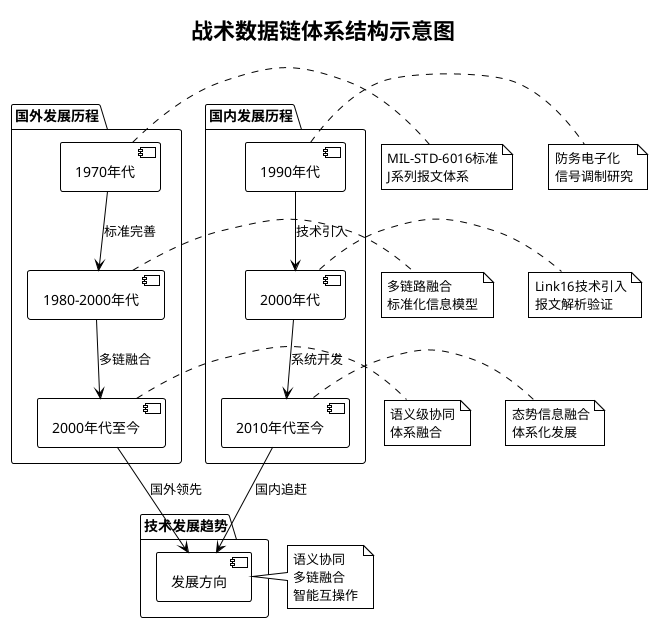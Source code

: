 @startuml
!theme plain
skinparam backgroundColor white
skinparam component {
    BackgroundColor white
    BorderColor black
    FontColor black
}
skinparam package {
    BackgroundColor white
    BorderColor black
    FontColor black
}

title 战术数据链体系结构示意图

package "国外发展历程" {
    component "1970年代" as era1
    component "1980-2000年代" as era2
    component "2000年代至今" as era3
}

package "国内发展历程" {
    component "1990年代" as china1
    component "2000年代" as china2
    component "2010年代至今" as china3
}

package "技术发展趋势" {
    component "发展方向" as trend
}

era1 --> era2 : 标准完善
era2 --> era3 : 多链融合
china1 --> china2 : 技术引入
china2 --> china3 : 系统开发

era3 --> trend : 国外领先
china3 --> trend : 国内追赶

note right of era1
MIL-STD-6016标准
J系列报文体系
end note

note right of era2
多链路融合
标准化信息模型
end note

note right of era3
语义级协同
体系融合
end note

note right of china1
防务电子化
信号调制研究
end note

note right of china2
Link16技术引入
报文解析验证
end note

note right of china3
态势信息融合
体系化发展
end note

note right of trend
语义协同
多链融合
智能互操作
end note

@enduml
